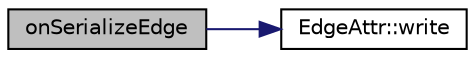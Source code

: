 digraph "onSerializeEdge"
{
  edge [fontname="Helvetica",fontsize="10",labelfontname="Helvetica",labelfontsize="10"];
  node [fontname="Helvetica",fontsize="10",shape=record];
  rankdir="LR";
  Node11 [label="onSerializeEdge",height=0.2,width=0.4,color="black", fillcolor="grey75", style="filled", fontcolor="black"];
  Node11 -> Node12 [color="midnightblue",fontsize="10",style="solid",fontname="Helvetica"];
  Node12 [label="EdgeAttr::write",height=0.2,width=0.4,color="black", fillcolor="white", style="filled",URL="$struct_edge_attr.html#ae06ea6b6bfd925ea64ce85ca1169411a",tooltip="Ecrit la struct dans un flux de sortie. "];
}
